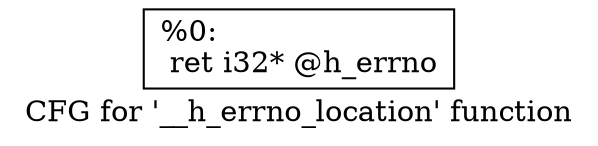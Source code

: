 digraph "CFG for '__h_errno_location' function" {
	label="CFG for '__h_errno_location' function";

	Node0x172d830 [shape=record,label="{%0:\l  ret i32* @h_errno\l}"];
}
